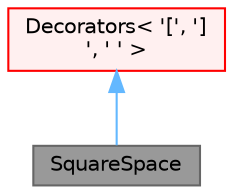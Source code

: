 digraph "SquareSpace"
{
 // LATEX_PDF_SIZE
  bgcolor="transparent";
  edge [fontname=Helvetica,fontsize=10,labelfontname=Helvetica,labelfontsize=10];
  node [fontname=Helvetica,fontsize=10,shape=box,height=0.2,width=0.4];
  Node1 [id="Node000001",label="SquareSpace",height=0.2,width=0.4,color="gray40", fillcolor="grey60", style="filled", fontcolor="black",tooltip="Surround with '[' and ']' separate with ' '."];
  Node2 -> Node1 [id="edge1_Node000001_Node000002",dir="back",color="steelblue1",style="solid",tooltip=" "];
  Node2 [id="Node000002",label="Decorators\< '[', ']\l', ' ' \>",height=0.2,width=0.4,color="red", fillcolor="#FFF0F0", style="filled",URL="$structFoam_1_1FlatOutput_1_1Decorators.html",tooltip=" "];
}
